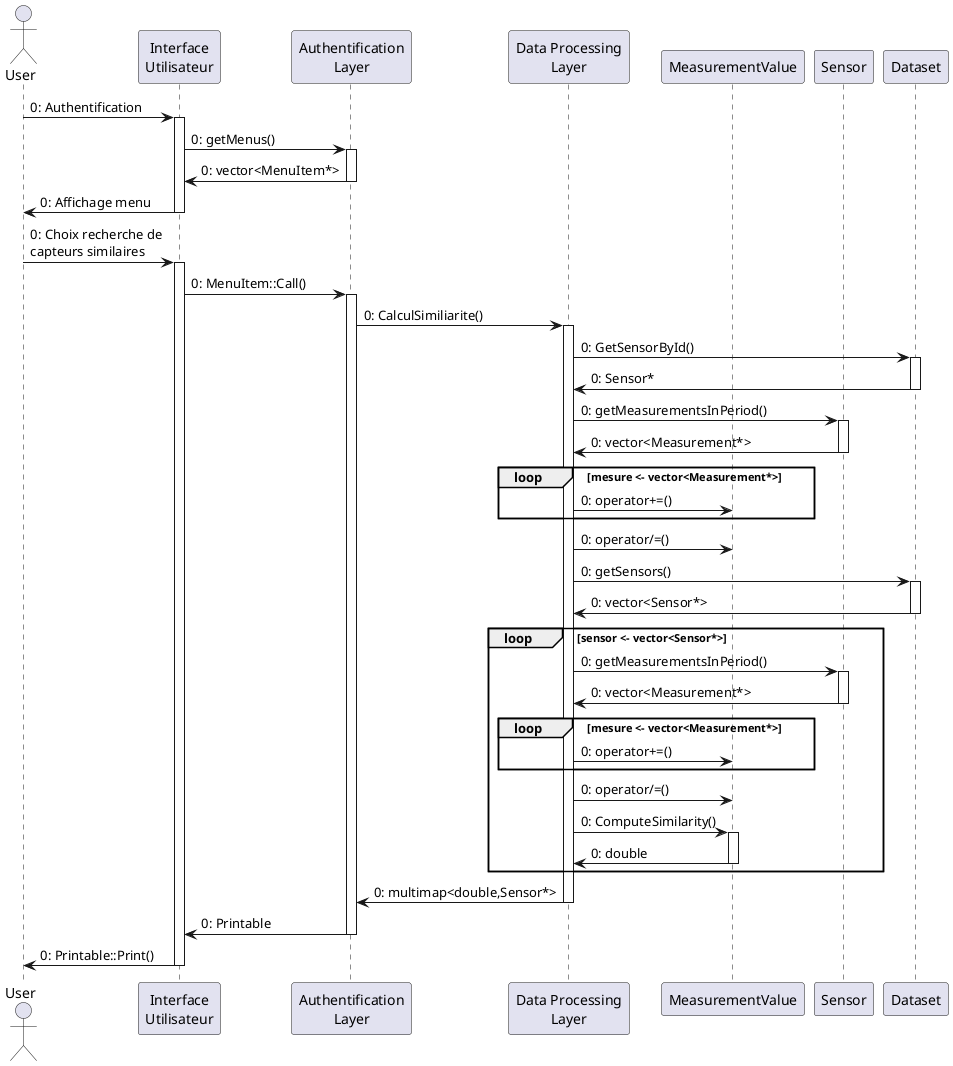 @startuml

skinparam responseMessageBelowArrow true

actor User as user

participant "Interface\nUtilisateur" as ui
participant "Authentification\nLayer" as auth
participant "Data Processing\nLayer" as proc
participant "MeasurementValue" as m
participant "Sensor" as sensor
participant "Dataset" as data

user -> ui: 0: Authentification
activate ui

ui -> auth: 0: getMenus()
activate auth

auth -> ui: 0: vector<MenuItem*>
deactivate auth

ui -> user: 0: Affichage menu
deactivate ui

user -> ui: 0: Choix recherche de\ncapteurs similaires
activate ui

ui -> auth: 0: MenuItem::Call()

activate auth
auth -> proc: 0: CalculSimiliarite()
activate proc

proc -> data: 0: GetSensorById()
activate data
data -> proc: 0: Sensor*
deactivate data
proc -> sensor: 0: getMeasurementsInPeriod()
activate sensor
sensor -> proc: 0: vector<Measurement*>
deactivate sensor
loop mesure <- vector<Measurement*>
    proc -> m: 0: operator+=()
end loop

proc -> m: 0: operator/=()
deactivate sensor

proc -> data: 0: getSensors()
activate data
data -> proc: 0: vector<Sensor*>
deactivate data


loop sensor <- vector<Sensor*>
    proc -> sensor: 0: getMeasurementsInPeriod()
    activate sensor
    sensor -> proc: 0: vector<Measurement*>
    deactivate sensor
    loop mesure <- vector<Measurement*>
        proc -> m: 0: operator+=()
    end loop

    proc -> m: 0: operator/=()

    proc -> m: 0: ComputeSimilarity()
    activate m
    m -> proc: 0: double
    deactivate m
end loop

proc -> auth: 0: multimap<double,Sensor*>
deactivate proc

auth -> ui: 0: Printable
deactivate auth

ui -> user: 0: Printable::Print()
deactivate ui

@enduml
